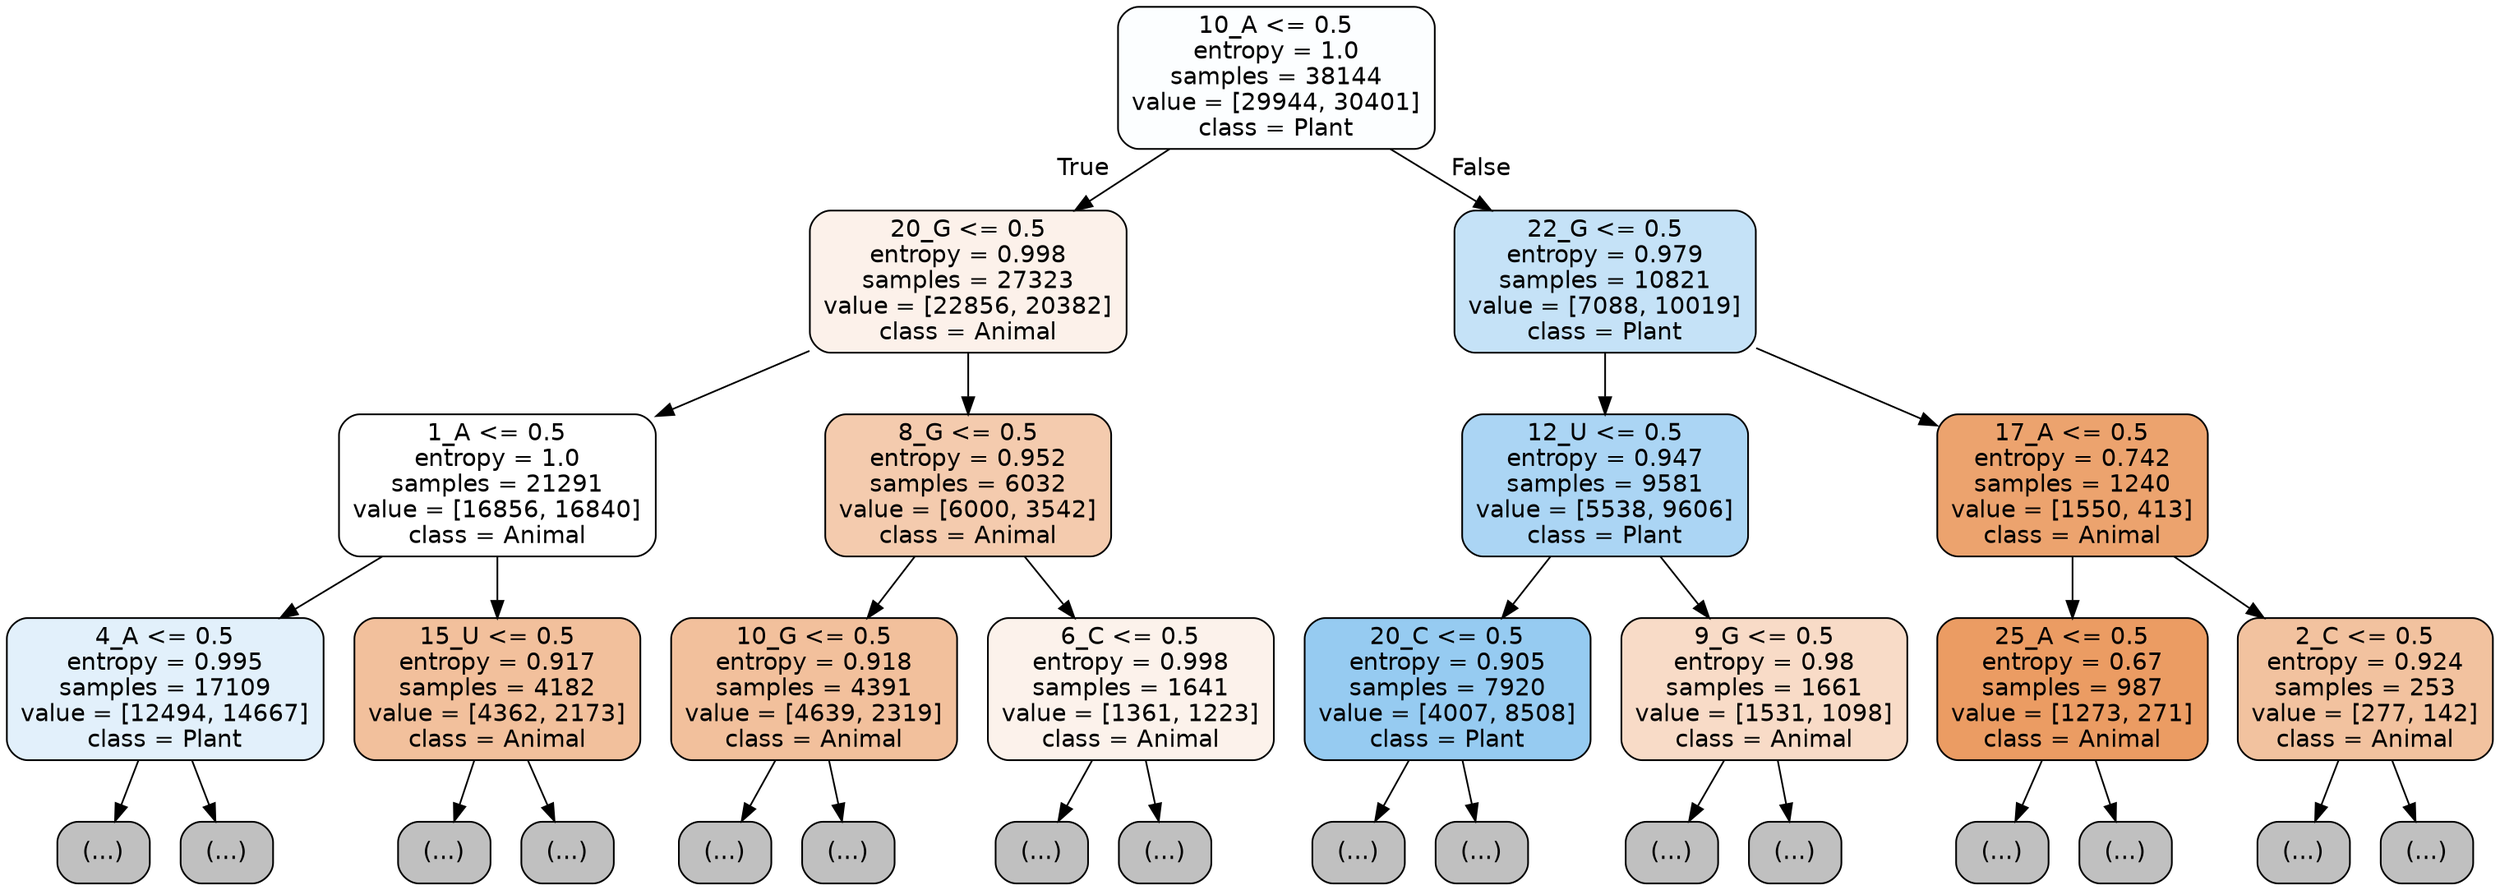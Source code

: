 digraph Tree {
node [shape=box, style="filled, rounded", color="black", fontname="helvetica"] ;
edge [fontname="helvetica"] ;
0 [label="10_A <= 0.5\nentropy = 1.0\nsamples = 38144\nvalue = [29944, 30401]\nclass = Plant", fillcolor="#fcfeff"] ;
1 [label="20_G <= 0.5\nentropy = 0.998\nsamples = 27323\nvalue = [22856, 20382]\nclass = Animal", fillcolor="#fcf1ea"] ;
0 -> 1 [labeldistance=2.5, labelangle=45, headlabel="True"] ;
2 [label="1_A <= 0.5\nentropy = 1.0\nsamples = 21291\nvalue = [16856, 16840]\nclass = Animal", fillcolor="#ffffff"] ;
1 -> 2 ;
3 [label="4_A <= 0.5\nentropy = 0.995\nsamples = 17109\nvalue = [12494, 14667]\nclass = Plant", fillcolor="#e2f0fb"] ;
2 -> 3 ;
4 [label="(...)", fillcolor="#C0C0C0"] ;
3 -> 4 ;
5727 [label="(...)", fillcolor="#C0C0C0"] ;
3 -> 5727 ;
7420 [label="15_U <= 0.5\nentropy = 0.917\nsamples = 4182\nvalue = [4362, 2173]\nclass = Animal", fillcolor="#f2c09c"] ;
2 -> 7420 ;
7421 [label="(...)", fillcolor="#C0C0C0"] ;
7420 -> 7421 ;
9130 [label="(...)", fillcolor="#C0C0C0"] ;
7420 -> 9130 ;
9701 [label="8_G <= 0.5\nentropy = 0.952\nsamples = 6032\nvalue = [6000, 3542]\nclass = Animal", fillcolor="#f4cbae"] ;
1 -> 9701 ;
9702 [label="10_G <= 0.5\nentropy = 0.918\nsamples = 4391\nvalue = [4639, 2319]\nclass = Animal", fillcolor="#f2c09c"] ;
9701 -> 9702 ;
9703 [label="(...)", fillcolor="#C0C0C0"] ;
9702 -> 9703 ;
11150 [label="(...)", fillcolor="#C0C0C0"] ;
9702 -> 11150 ;
11997 [label="6_C <= 0.5\nentropy = 0.998\nsamples = 1641\nvalue = [1361, 1223]\nclass = Animal", fillcolor="#fcf2eb"] ;
9701 -> 11997 ;
11998 [label="(...)", fillcolor="#C0C0C0"] ;
11997 -> 11998 ;
12705 [label="(...)", fillcolor="#C0C0C0"] ;
11997 -> 12705 ;
12950 [label="22_G <= 0.5\nentropy = 0.979\nsamples = 10821\nvalue = [7088, 10019]\nclass = Plant", fillcolor="#c5e2f7"] ;
0 -> 12950 [labeldistance=2.5, labelangle=-45, headlabel="False"] ;
12951 [label="12_U <= 0.5\nentropy = 0.947\nsamples = 9581\nvalue = [5538, 9606]\nclass = Plant", fillcolor="#abd5f4"] ;
12950 -> 12951 ;
12952 [label="20_C <= 0.5\nentropy = 0.905\nsamples = 7920\nvalue = [4007, 8508]\nclass = Plant", fillcolor="#96cbf1"] ;
12951 -> 12952 ;
12953 [label="(...)", fillcolor="#C0C0C0"] ;
12952 -> 12953 ;
15062 [label="(...)", fillcolor="#C0C0C0"] ;
12952 -> 15062 ;
15621 [label="9_G <= 0.5\nentropy = 0.98\nsamples = 1661\nvalue = [1531, 1098]\nclass = Animal", fillcolor="#f8dbc7"] ;
12951 -> 15621 ;
15622 [label="(...)", fillcolor="#C0C0C0"] ;
15621 -> 15622 ;
16263 [label="(...)", fillcolor="#C0C0C0"] ;
15621 -> 16263 ;
16540 [label="17_A <= 0.5\nentropy = 0.742\nsamples = 1240\nvalue = [1550, 413]\nclass = Animal", fillcolor="#eca36e"] ;
12950 -> 16540 ;
16541 [label="25_A <= 0.5\nentropy = 0.67\nsamples = 987\nvalue = [1273, 271]\nclass = Animal", fillcolor="#eb9c63"] ;
16540 -> 16541 ;
16542 [label="(...)", fillcolor="#C0C0C0"] ;
16541 -> 16542 ;
16907 [label="(...)", fillcolor="#C0C0C0"] ;
16541 -> 16907 ;
16912 [label="2_C <= 0.5\nentropy = 0.924\nsamples = 253\nvalue = [277, 142]\nclass = Animal", fillcolor="#f2c29f"] ;
16540 -> 16912 ;
16913 [label="(...)", fillcolor="#C0C0C0"] ;
16912 -> 16913 ;
17018 [label="(...)", fillcolor="#C0C0C0"] ;
16912 -> 17018 ;
}